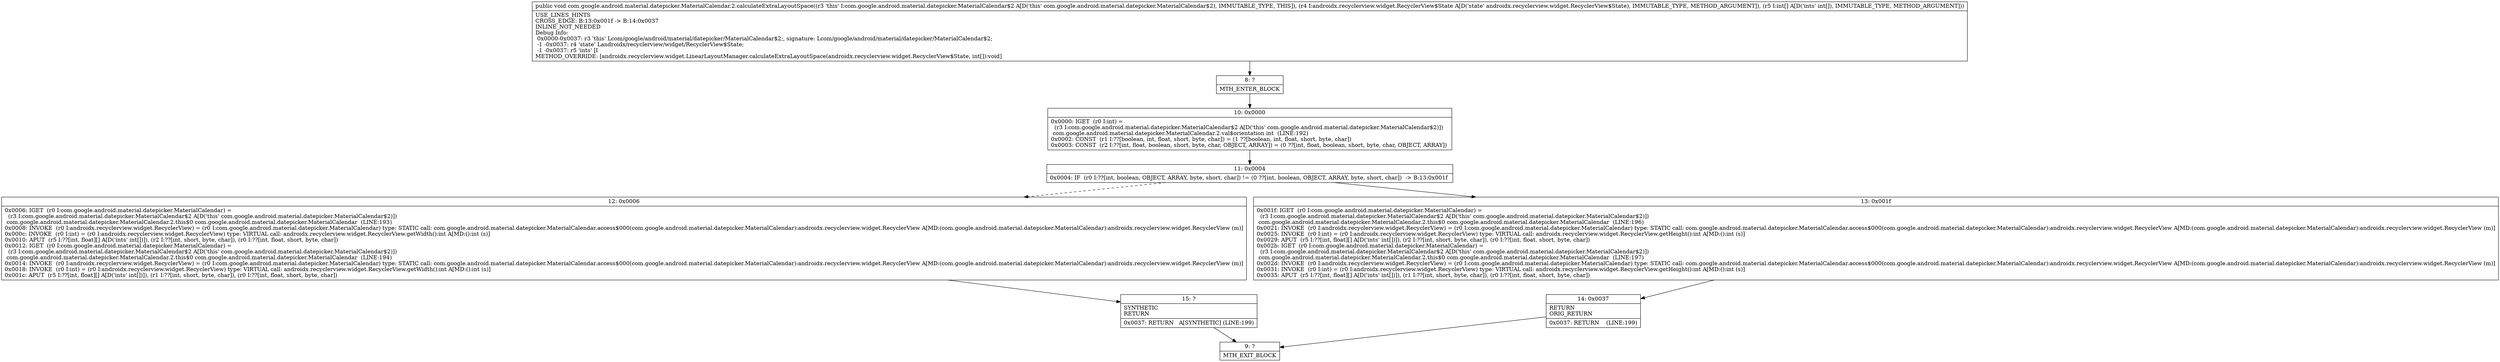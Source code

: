 digraph "CFG forcom.google.android.material.datepicker.MaterialCalendar.2.calculateExtraLayoutSpace(Landroidx\/recyclerview\/widget\/RecyclerView$State;[I)V" {
Node_8 [shape=record,label="{8\:\ ?|MTH_ENTER_BLOCK\l}"];
Node_10 [shape=record,label="{10\:\ 0x0000|0x0000: IGET  (r0 I:int) = \l  (r3 I:com.google.android.material.datepicker.MaterialCalendar$2 A[D('this' com.google.android.material.datepicker.MaterialCalendar$2)])\l com.google.android.material.datepicker.MaterialCalendar.2.val$orientation int  (LINE:192)\l0x0002: CONST  (r1 I:??[boolean, int, float, short, byte, char]) = (1 ??[boolean, int, float, short, byte, char]) \l0x0003: CONST  (r2 I:??[int, float, boolean, short, byte, char, OBJECT, ARRAY]) = (0 ??[int, float, boolean, short, byte, char, OBJECT, ARRAY]) \l}"];
Node_11 [shape=record,label="{11\:\ 0x0004|0x0004: IF  (r0 I:??[int, boolean, OBJECT, ARRAY, byte, short, char]) != (0 ??[int, boolean, OBJECT, ARRAY, byte, short, char])  \-\> B:13:0x001f \l}"];
Node_12 [shape=record,label="{12\:\ 0x0006|0x0006: IGET  (r0 I:com.google.android.material.datepicker.MaterialCalendar) = \l  (r3 I:com.google.android.material.datepicker.MaterialCalendar$2 A[D('this' com.google.android.material.datepicker.MaterialCalendar$2)])\l com.google.android.material.datepicker.MaterialCalendar.2.this$0 com.google.android.material.datepicker.MaterialCalendar  (LINE:193)\l0x0008: INVOKE  (r0 I:androidx.recyclerview.widget.RecyclerView) = (r0 I:com.google.android.material.datepicker.MaterialCalendar) type: STATIC call: com.google.android.material.datepicker.MaterialCalendar.access$000(com.google.android.material.datepicker.MaterialCalendar):androidx.recyclerview.widget.RecyclerView A[MD:(com.google.android.material.datepicker.MaterialCalendar):androidx.recyclerview.widget.RecyclerView (m)]\l0x000c: INVOKE  (r0 I:int) = (r0 I:androidx.recyclerview.widget.RecyclerView) type: VIRTUAL call: androidx.recyclerview.widget.RecyclerView.getWidth():int A[MD:():int (s)]\l0x0010: APUT  (r5 I:??[int, float][] A[D('ints' int[])]), (r2 I:??[int, short, byte, char]), (r0 I:??[int, float, short, byte, char]) \l0x0012: IGET  (r0 I:com.google.android.material.datepicker.MaterialCalendar) = \l  (r3 I:com.google.android.material.datepicker.MaterialCalendar$2 A[D('this' com.google.android.material.datepicker.MaterialCalendar$2)])\l com.google.android.material.datepicker.MaterialCalendar.2.this$0 com.google.android.material.datepicker.MaterialCalendar  (LINE:194)\l0x0014: INVOKE  (r0 I:androidx.recyclerview.widget.RecyclerView) = (r0 I:com.google.android.material.datepicker.MaterialCalendar) type: STATIC call: com.google.android.material.datepicker.MaterialCalendar.access$000(com.google.android.material.datepicker.MaterialCalendar):androidx.recyclerview.widget.RecyclerView A[MD:(com.google.android.material.datepicker.MaterialCalendar):androidx.recyclerview.widget.RecyclerView (m)]\l0x0018: INVOKE  (r0 I:int) = (r0 I:androidx.recyclerview.widget.RecyclerView) type: VIRTUAL call: androidx.recyclerview.widget.RecyclerView.getWidth():int A[MD:():int (s)]\l0x001c: APUT  (r5 I:??[int, float][] A[D('ints' int[])]), (r1 I:??[int, short, byte, char]), (r0 I:??[int, float, short, byte, char]) \l}"];
Node_15 [shape=record,label="{15\:\ ?|SYNTHETIC\lRETURN\l|0x0037: RETURN   A[SYNTHETIC] (LINE:199)\l}"];
Node_9 [shape=record,label="{9\:\ ?|MTH_EXIT_BLOCK\l}"];
Node_13 [shape=record,label="{13\:\ 0x001f|0x001f: IGET  (r0 I:com.google.android.material.datepicker.MaterialCalendar) = \l  (r3 I:com.google.android.material.datepicker.MaterialCalendar$2 A[D('this' com.google.android.material.datepicker.MaterialCalendar$2)])\l com.google.android.material.datepicker.MaterialCalendar.2.this$0 com.google.android.material.datepicker.MaterialCalendar  (LINE:196)\l0x0021: INVOKE  (r0 I:androidx.recyclerview.widget.RecyclerView) = (r0 I:com.google.android.material.datepicker.MaterialCalendar) type: STATIC call: com.google.android.material.datepicker.MaterialCalendar.access$000(com.google.android.material.datepicker.MaterialCalendar):androidx.recyclerview.widget.RecyclerView A[MD:(com.google.android.material.datepicker.MaterialCalendar):androidx.recyclerview.widget.RecyclerView (m)]\l0x0025: INVOKE  (r0 I:int) = (r0 I:androidx.recyclerview.widget.RecyclerView) type: VIRTUAL call: androidx.recyclerview.widget.RecyclerView.getHeight():int A[MD:():int (s)]\l0x0029: APUT  (r5 I:??[int, float][] A[D('ints' int[])]), (r2 I:??[int, short, byte, char]), (r0 I:??[int, float, short, byte, char]) \l0x002b: IGET  (r0 I:com.google.android.material.datepicker.MaterialCalendar) = \l  (r3 I:com.google.android.material.datepicker.MaterialCalendar$2 A[D('this' com.google.android.material.datepicker.MaterialCalendar$2)])\l com.google.android.material.datepicker.MaterialCalendar.2.this$0 com.google.android.material.datepicker.MaterialCalendar  (LINE:197)\l0x002d: INVOKE  (r0 I:androidx.recyclerview.widget.RecyclerView) = (r0 I:com.google.android.material.datepicker.MaterialCalendar) type: STATIC call: com.google.android.material.datepicker.MaterialCalendar.access$000(com.google.android.material.datepicker.MaterialCalendar):androidx.recyclerview.widget.RecyclerView A[MD:(com.google.android.material.datepicker.MaterialCalendar):androidx.recyclerview.widget.RecyclerView (m)]\l0x0031: INVOKE  (r0 I:int) = (r0 I:androidx.recyclerview.widget.RecyclerView) type: VIRTUAL call: androidx.recyclerview.widget.RecyclerView.getHeight():int A[MD:():int (s)]\l0x0035: APUT  (r5 I:??[int, float][] A[D('ints' int[])]), (r1 I:??[int, short, byte, char]), (r0 I:??[int, float, short, byte, char]) \l}"];
Node_14 [shape=record,label="{14\:\ 0x0037|RETURN\lORIG_RETURN\l|0x0037: RETURN    (LINE:199)\l}"];
MethodNode[shape=record,label="{public void com.google.android.material.datepicker.MaterialCalendar.2.calculateExtraLayoutSpace((r3 'this' I:com.google.android.material.datepicker.MaterialCalendar$2 A[D('this' com.google.android.material.datepicker.MaterialCalendar$2), IMMUTABLE_TYPE, THIS]), (r4 I:androidx.recyclerview.widget.RecyclerView$State A[D('state' androidx.recyclerview.widget.RecyclerView$State), IMMUTABLE_TYPE, METHOD_ARGUMENT]), (r5 I:int[] A[D('ints' int[]), IMMUTABLE_TYPE, METHOD_ARGUMENT]))  | USE_LINES_HINTS\lCROSS_EDGE: B:13:0x001f \-\> B:14:0x0037\lINLINE_NOT_NEEDED\lDebug Info:\l  0x0000\-0x0037: r3 'this' Lcom\/google\/android\/material\/datepicker\/MaterialCalendar$2;, signature: Lcom\/google\/android\/material\/datepicker\/MaterialCalendar$2;\l  \-1 \-0x0037: r4 'state' Landroidx\/recyclerview\/widget\/RecyclerView$State;\l  \-1 \-0x0037: r5 'ints' [I\lMETHOD_OVERRIDE: [androidx.recyclerview.widget.LinearLayoutManager.calculateExtraLayoutSpace(androidx.recyclerview.widget.RecyclerView$State, int[]):void]\l}"];
MethodNode -> Node_8;Node_8 -> Node_10;
Node_10 -> Node_11;
Node_11 -> Node_12[style=dashed];
Node_11 -> Node_13;
Node_12 -> Node_15;
Node_15 -> Node_9;
Node_13 -> Node_14;
Node_14 -> Node_9;
}

